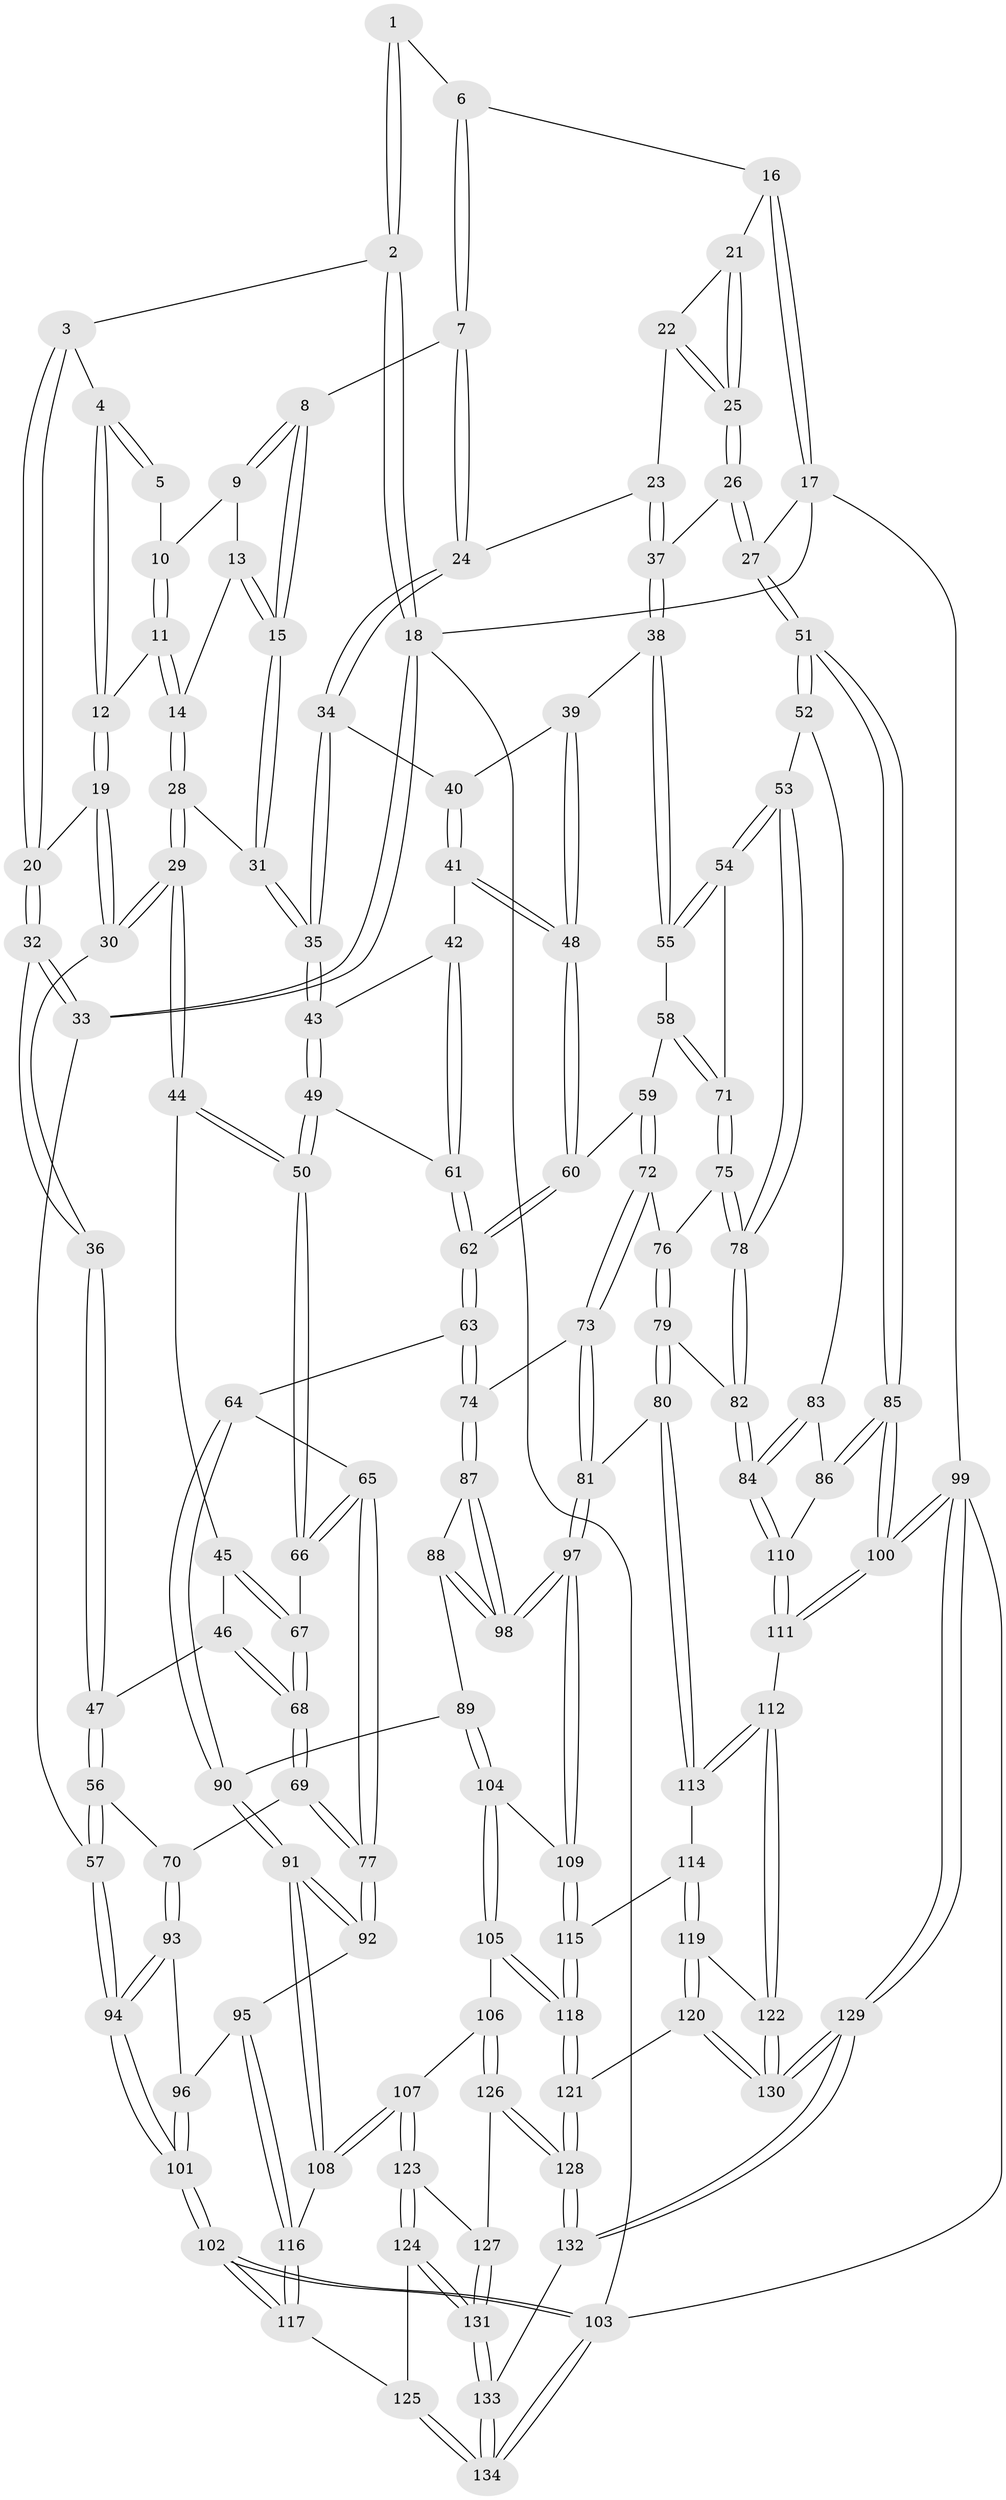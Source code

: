 // Generated by graph-tools (version 1.1) at 2025/59/03/09/25 04:59:43]
// undirected, 134 vertices, 332 edges
graph export_dot {
graph [start="1"]
  node [color=gray90,style=filled];
  1 [pos="+0.3023960225416467+0"];
  2 [pos="+0+0"];
  3 [pos="+0.09883258728813242+0.04637942290079891"];
  4 [pos="+0.2116180528023207+0.038617502425331594"];
  5 [pos="+0.2932916259853939+0"];
  6 [pos="+0.6206568875525367+0"];
  7 [pos="+0.532500187862998+0.04972820335412273"];
  8 [pos="+0.45218021514367046+0.09650778969191"];
  9 [pos="+0.3486410934833959+0.04526191926668914"];
  10 [pos="+0.32039780936712303+0.0067901825278527395"];
  11 [pos="+0.26949777046189727+0.09911283681793909"];
  12 [pos="+0.23034183855705145+0.09265077568908833"];
  13 [pos="+0.3322144960755011+0.09545671478423612"];
  14 [pos="+0.2827280723973434+0.11226745500055241"];
  15 [pos="+0.4077797253795505+0.15337352420574865"];
  16 [pos="+0.7551653090465675+0"];
  17 [pos="+1+0"];
  18 [pos="+0+0"];
  19 [pos="+0.16369366061005164+0.16034905521835716"];
  20 [pos="+0.10378683394560846+0.09405776199867055"];
  21 [pos="+0.7573840988256366+0"];
  22 [pos="+0.7177471310679403+0.16116932740582088"];
  23 [pos="+0.6978738698292144+0.18300305930406244"];
  24 [pos="+0.5654981616419342+0.13627667931472118"];
  25 [pos="+0.8392538637001237+0.19168680740483174"];
  26 [pos="+0.8472640416323781+0.19978153915062627"];
  27 [pos="+1+0.30830334000305726"];
  28 [pos="+0.32522279814348365+0.24629957164069816"];
  29 [pos="+0.2921199317788496+0.26486498009929466"];
  30 [pos="+0.16558032482427476+0.17874162192720944"];
  31 [pos="+0.36874029021772503+0.23968635291454232"];
  32 [pos="+0+0.23063974664838943"];
  33 [pos="+0+0.2539132166912115"];
  34 [pos="+0.554299313629828+0.21466400422132417"];
  35 [pos="+0.43980814564348136+0.2854215489410244"];
  36 [pos="+0.08344109072578594+0.24818935296160408"];
  37 [pos="+0.6943773394282663+0.301615045583888"];
  38 [pos="+0.6935055289318068+0.3040304154668886"];
  39 [pos="+0.6527341380059909+0.28903552417807904"];
  40 [pos="+0.6056188199386439+0.26791468265672835"];
  41 [pos="+0.5108493979961215+0.3547626321304636"];
  42 [pos="+0.4723772532639058+0.3352166134108561"];
  43 [pos="+0.45430376376368053+0.31973901458627985"];
  44 [pos="+0.27265634225011565+0.3048941913667585"];
  45 [pos="+0.18731974785737798+0.37263229945680376"];
  46 [pos="+0.17574407971205652+0.3778770074028836"];
  47 [pos="+0.16211750213878157+0.3747353663535772"];
  48 [pos="+0.5206990261604788+0.36488587263086125"];
  49 [pos="+0.38883424334982647+0.41162213312737594"];
  50 [pos="+0.354479628729919+0.43346103643634254"];
  51 [pos="+1+0.37636720908539534"];
  52 [pos="+0.9488773219641858+0.42776235181455974"];
  53 [pos="+0.9083616579133935+0.43423470925413543"];
  54 [pos="+0.8861175664227107+0.4313483819040116"];
  55 [pos="+0.6990409620477355+0.3230648100847955"];
  56 [pos="+0.026411164219809095+0.42630474817717084"];
  57 [pos="+0+0.399489412534448"];
  58 [pos="+0.6126950477352968+0.4250164123175808"];
  59 [pos="+0.6091954284309925+0.42693191203840347"];
  60 [pos="+0.5669461109297237+0.4209584731961583"];
  61 [pos="+0.45540172467537693+0.4438730100728826"];
  62 [pos="+0.48239806075312963+0.4987440018032078"];
  63 [pos="+0.4750155637381346+0.5158883546043062"];
  64 [pos="+0.36832342407691343+0.5455101077980797"];
  65 [pos="+0.36681325082727945+0.5452204592488683"];
  66 [pos="+0.34343998169142176+0.48150706519408754"];
  67 [pos="+0.3136152768197529+0.4735292085242202"];
  68 [pos="+0.1887647969258498+0.4960262025247541"];
  69 [pos="+0.1816595378525808+0.5260867868087312"];
  70 [pos="+0.12824255659131378+0.5704492523059667"];
  71 [pos="+0.7427326344506124+0.49822219298263587"];
  72 [pos="+0.6200790211308171+0.5466029223262348"];
  73 [pos="+0.5832677024933494+0.577975503197304"];
  74 [pos="+0.5443706273620761+0.5873822639893513"];
  75 [pos="+0.6991262639325315+0.5581814511988866"];
  76 [pos="+0.6939424387780389+0.5621962293902907"];
  77 [pos="+0.31606632892999825+0.5870486418814383"];
  78 [pos="+0.806819453597704+0.6012615741961771"];
  79 [pos="+0.705168890327448+0.6454640343808242"];
  80 [pos="+0.6662455610224551+0.6821039407409724"];
  81 [pos="+0.6568319037269125+0.6822681011949777"];
  82 [pos="+0.7944120486608717+0.6595017601570667"];
  83 [pos="+0.9031473736033662+0.5868405718302144"];
  84 [pos="+0.8371913996009789+0.7241033372881155"];
  85 [pos="+1+0.6384822419590811"];
  86 [pos="+0.9241632930400466+0.7042336717006936"];
  87 [pos="+0.5396735296762949+0.5992798946065948"];
  88 [pos="+0.4690193054719327+0.6588813602370855"];
  89 [pos="+0.46617046259356587+0.6601454933888656"];
  90 [pos="+0.4431121542689858+0.6559030180338434"];
  91 [pos="+0.34622094328432557+0.7518573820163443"];
  92 [pos="+0.30288354281315005+0.6247239408792803"];
  93 [pos="+0.12629481200614165+0.5754644794574554"];
  94 [pos="+0+0.5696055539943519"];
  95 [pos="+0.14300539156681458+0.6837664431481497"];
  96 [pos="+0.13769212497523273+0.6731037987909383"];
  97 [pos="+0.5810289522729633+0.7249953401583603"];
  98 [pos="+0.5802033416332462+0.7236192584851001"];
  99 [pos="+1+1"];
  100 [pos="+1+1"];
  101 [pos="+0+0.6164691327430265"];
  102 [pos="+0+0.8049073149451614"];
  103 [pos="+0+1"];
  104 [pos="+0.48675608890152655+0.7569008299858678"];
  105 [pos="+0.48229531604050735+0.7611954754937116"];
  106 [pos="+0.3959642082806216+0.8018970004230044"];
  107 [pos="+0.36048579305286826+0.7831939280417881"];
  108 [pos="+0.34601427620129316+0.7539967277442025"];
  109 [pos="+0.5747963687158487+0.7424292259264915"];
  110 [pos="+0.8423614390704228+0.7385208614155109"];
  111 [pos="+0.8296791975797302+0.7866828064484185"];
  112 [pos="+0.7929170385887445+0.8168373529915088"];
  113 [pos="+0.7051452450256814+0.7495527338326625"];
  114 [pos="+0.628745174846662+0.7856853131154775"];
  115 [pos="+0.5755218515777433+0.7442499343237579"];
  116 [pos="+0.14207068951281465+0.7518853899612603"];
  117 [pos="+0.10326869157812121+0.8300872491149193"];
  118 [pos="+0.5500451978485507+0.8859898385530808"];
  119 [pos="+0.6502425812033858+0.8418096740546177"];
  120 [pos="+0.5742216958283477+0.9022723414355667"];
  121 [pos="+0.5502272447690253+0.8902091764885236"];
  122 [pos="+0.7788329841576302+0.8464122366368171"];
  123 [pos="+0.30406540686263916+0.8490819581326055"];
  124 [pos="+0.23688005576194124+0.9013254441404736"];
  125 [pos="+0.1444953545016662+0.8988607884850047"];
  126 [pos="+0.44070108767926996+0.8926359587828493"];
  127 [pos="+0.3703241564431392+0.9337794269971712"];
  128 [pos="+0.4627596055147646+0.9061508406485864"];
  129 [pos="+0.7777047454089326+1"];
  130 [pos="+0.7767677511210008+1"];
  131 [pos="+0.3250876883969908+0.9797380718033715"];
  132 [pos="+0.4510152715204336+1"];
  133 [pos="+0.36653011120460066+1"];
  134 [pos="+0.06613904023679823+1"];
  1 -- 2;
  1 -- 2;
  1 -- 6;
  2 -- 3;
  2 -- 18;
  2 -- 18;
  3 -- 4;
  3 -- 20;
  3 -- 20;
  4 -- 5;
  4 -- 5;
  4 -- 12;
  4 -- 12;
  5 -- 10;
  6 -- 7;
  6 -- 7;
  6 -- 16;
  7 -- 8;
  7 -- 24;
  7 -- 24;
  8 -- 9;
  8 -- 9;
  8 -- 15;
  8 -- 15;
  9 -- 10;
  9 -- 13;
  10 -- 11;
  10 -- 11;
  11 -- 12;
  11 -- 14;
  11 -- 14;
  12 -- 19;
  12 -- 19;
  13 -- 14;
  13 -- 15;
  13 -- 15;
  14 -- 28;
  14 -- 28;
  15 -- 31;
  15 -- 31;
  16 -- 17;
  16 -- 17;
  16 -- 21;
  17 -- 18;
  17 -- 27;
  17 -- 99;
  18 -- 33;
  18 -- 33;
  18 -- 103;
  19 -- 20;
  19 -- 30;
  19 -- 30;
  20 -- 32;
  20 -- 32;
  21 -- 22;
  21 -- 25;
  21 -- 25;
  22 -- 23;
  22 -- 25;
  22 -- 25;
  23 -- 24;
  23 -- 37;
  23 -- 37;
  24 -- 34;
  24 -- 34;
  25 -- 26;
  25 -- 26;
  26 -- 27;
  26 -- 27;
  26 -- 37;
  27 -- 51;
  27 -- 51;
  28 -- 29;
  28 -- 29;
  28 -- 31;
  29 -- 30;
  29 -- 30;
  29 -- 44;
  29 -- 44;
  30 -- 36;
  31 -- 35;
  31 -- 35;
  32 -- 33;
  32 -- 33;
  32 -- 36;
  33 -- 57;
  34 -- 35;
  34 -- 35;
  34 -- 40;
  35 -- 43;
  35 -- 43;
  36 -- 47;
  36 -- 47;
  37 -- 38;
  37 -- 38;
  38 -- 39;
  38 -- 55;
  38 -- 55;
  39 -- 40;
  39 -- 48;
  39 -- 48;
  40 -- 41;
  40 -- 41;
  41 -- 42;
  41 -- 48;
  41 -- 48;
  42 -- 43;
  42 -- 61;
  42 -- 61;
  43 -- 49;
  43 -- 49;
  44 -- 45;
  44 -- 50;
  44 -- 50;
  45 -- 46;
  45 -- 67;
  45 -- 67;
  46 -- 47;
  46 -- 68;
  46 -- 68;
  47 -- 56;
  47 -- 56;
  48 -- 60;
  48 -- 60;
  49 -- 50;
  49 -- 50;
  49 -- 61;
  50 -- 66;
  50 -- 66;
  51 -- 52;
  51 -- 52;
  51 -- 85;
  51 -- 85;
  52 -- 53;
  52 -- 83;
  53 -- 54;
  53 -- 54;
  53 -- 78;
  53 -- 78;
  54 -- 55;
  54 -- 55;
  54 -- 71;
  55 -- 58;
  56 -- 57;
  56 -- 57;
  56 -- 70;
  57 -- 94;
  57 -- 94;
  58 -- 59;
  58 -- 71;
  58 -- 71;
  59 -- 60;
  59 -- 72;
  59 -- 72;
  60 -- 62;
  60 -- 62;
  61 -- 62;
  61 -- 62;
  62 -- 63;
  62 -- 63;
  63 -- 64;
  63 -- 74;
  63 -- 74;
  64 -- 65;
  64 -- 90;
  64 -- 90;
  65 -- 66;
  65 -- 66;
  65 -- 77;
  65 -- 77;
  66 -- 67;
  67 -- 68;
  67 -- 68;
  68 -- 69;
  68 -- 69;
  69 -- 70;
  69 -- 77;
  69 -- 77;
  70 -- 93;
  70 -- 93;
  71 -- 75;
  71 -- 75;
  72 -- 73;
  72 -- 73;
  72 -- 76;
  73 -- 74;
  73 -- 81;
  73 -- 81;
  74 -- 87;
  74 -- 87;
  75 -- 76;
  75 -- 78;
  75 -- 78;
  76 -- 79;
  76 -- 79;
  77 -- 92;
  77 -- 92;
  78 -- 82;
  78 -- 82;
  79 -- 80;
  79 -- 80;
  79 -- 82;
  80 -- 81;
  80 -- 113;
  80 -- 113;
  81 -- 97;
  81 -- 97;
  82 -- 84;
  82 -- 84;
  83 -- 84;
  83 -- 84;
  83 -- 86;
  84 -- 110;
  84 -- 110;
  85 -- 86;
  85 -- 86;
  85 -- 100;
  85 -- 100;
  86 -- 110;
  87 -- 88;
  87 -- 98;
  87 -- 98;
  88 -- 89;
  88 -- 98;
  88 -- 98;
  89 -- 90;
  89 -- 104;
  89 -- 104;
  90 -- 91;
  90 -- 91;
  91 -- 92;
  91 -- 92;
  91 -- 108;
  91 -- 108;
  92 -- 95;
  93 -- 94;
  93 -- 94;
  93 -- 96;
  94 -- 101;
  94 -- 101;
  95 -- 96;
  95 -- 116;
  95 -- 116;
  96 -- 101;
  96 -- 101;
  97 -- 98;
  97 -- 98;
  97 -- 109;
  97 -- 109;
  99 -- 100;
  99 -- 100;
  99 -- 129;
  99 -- 129;
  99 -- 103;
  100 -- 111;
  100 -- 111;
  101 -- 102;
  101 -- 102;
  102 -- 103;
  102 -- 103;
  102 -- 117;
  102 -- 117;
  103 -- 134;
  103 -- 134;
  104 -- 105;
  104 -- 105;
  104 -- 109;
  105 -- 106;
  105 -- 118;
  105 -- 118;
  106 -- 107;
  106 -- 126;
  106 -- 126;
  107 -- 108;
  107 -- 108;
  107 -- 123;
  107 -- 123;
  108 -- 116;
  109 -- 115;
  109 -- 115;
  110 -- 111;
  110 -- 111;
  111 -- 112;
  112 -- 113;
  112 -- 113;
  112 -- 122;
  112 -- 122;
  113 -- 114;
  114 -- 115;
  114 -- 119;
  114 -- 119;
  115 -- 118;
  115 -- 118;
  116 -- 117;
  116 -- 117;
  117 -- 125;
  118 -- 121;
  118 -- 121;
  119 -- 120;
  119 -- 120;
  119 -- 122;
  120 -- 121;
  120 -- 130;
  120 -- 130;
  121 -- 128;
  121 -- 128;
  122 -- 130;
  122 -- 130;
  123 -- 124;
  123 -- 124;
  123 -- 127;
  124 -- 125;
  124 -- 131;
  124 -- 131;
  125 -- 134;
  125 -- 134;
  126 -- 127;
  126 -- 128;
  126 -- 128;
  127 -- 131;
  127 -- 131;
  128 -- 132;
  128 -- 132;
  129 -- 130;
  129 -- 130;
  129 -- 132;
  129 -- 132;
  131 -- 133;
  131 -- 133;
  132 -- 133;
  133 -- 134;
  133 -- 134;
}
